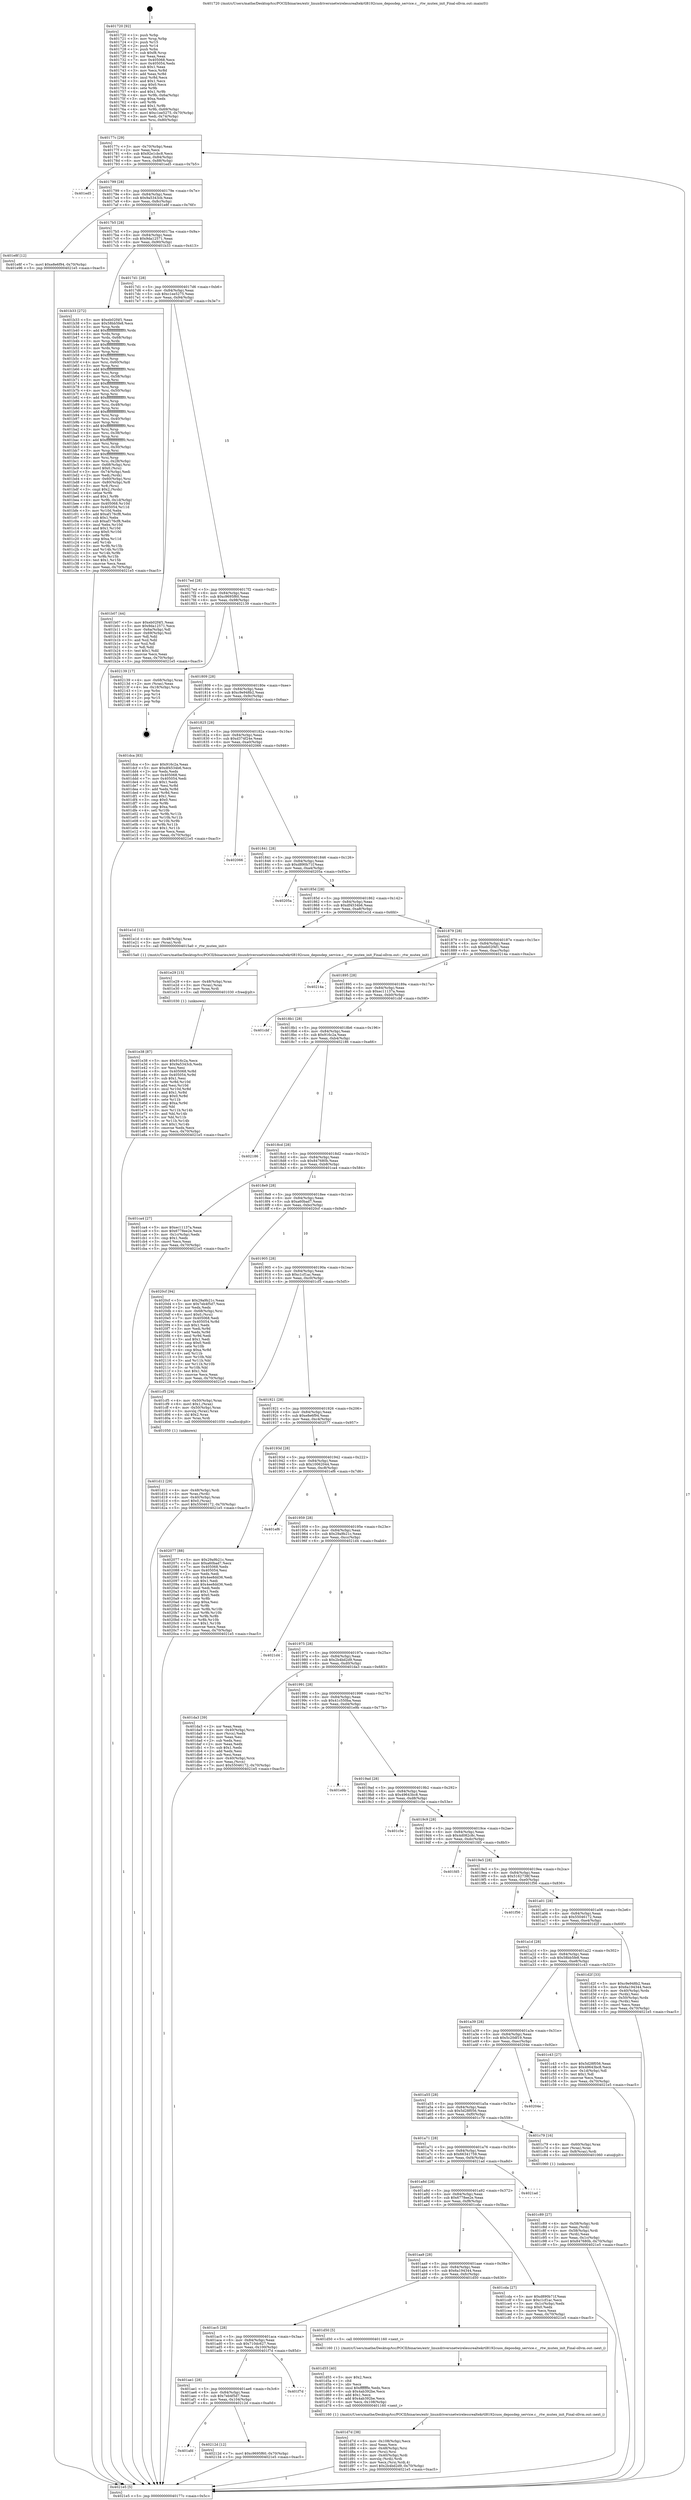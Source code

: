 digraph "0x401720" {
  label = "0x401720 (/mnt/c/Users/mathe/Desktop/tcc/POCII/binaries/extr_linuxdriversnetwirelessrealtekrtl8192cuos_deposdep_service.c__rtw_mutex_init_Final-ollvm.out::main(0))"
  labelloc = "t"
  node[shape=record]

  Entry [label="",width=0.3,height=0.3,shape=circle,fillcolor=black,style=filled]
  "0x40177c" [label="{
     0x40177c [29]\l
     | [instrs]\l
     &nbsp;&nbsp;0x40177c \<+3\>: mov -0x70(%rbp),%eax\l
     &nbsp;&nbsp;0x40177f \<+2\>: mov %eax,%ecx\l
     &nbsp;&nbsp;0x401781 \<+6\>: sub $0x92e1cbc8,%ecx\l
     &nbsp;&nbsp;0x401787 \<+6\>: mov %eax,-0x84(%rbp)\l
     &nbsp;&nbsp;0x40178d \<+6\>: mov %ecx,-0x88(%rbp)\l
     &nbsp;&nbsp;0x401793 \<+6\>: je 0000000000401ed5 \<main+0x7b5\>\l
  }"]
  "0x401ed5" [label="{
     0x401ed5\l
  }", style=dashed]
  "0x401799" [label="{
     0x401799 [28]\l
     | [instrs]\l
     &nbsp;&nbsp;0x401799 \<+5\>: jmp 000000000040179e \<main+0x7e\>\l
     &nbsp;&nbsp;0x40179e \<+6\>: mov -0x84(%rbp),%eax\l
     &nbsp;&nbsp;0x4017a4 \<+5\>: sub $0x9a5343cb,%eax\l
     &nbsp;&nbsp;0x4017a9 \<+6\>: mov %eax,-0x8c(%rbp)\l
     &nbsp;&nbsp;0x4017af \<+6\>: je 0000000000401e8f \<main+0x76f\>\l
  }"]
  Exit [label="",width=0.3,height=0.3,shape=circle,fillcolor=black,style=filled,peripheries=2]
  "0x401e8f" [label="{
     0x401e8f [12]\l
     | [instrs]\l
     &nbsp;&nbsp;0x401e8f \<+7\>: movl $0xe8e6f94,-0x70(%rbp)\l
     &nbsp;&nbsp;0x401e96 \<+5\>: jmp 00000000004021e5 \<main+0xac5\>\l
  }"]
  "0x4017b5" [label="{
     0x4017b5 [28]\l
     | [instrs]\l
     &nbsp;&nbsp;0x4017b5 \<+5\>: jmp 00000000004017ba \<main+0x9a\>\l
     &nbsp;&nbsp;0x4017ba \<+6\>: mov -0x84(%rbp),%eax\l
     &nbsp;&nbsp;0x4017c0 \<+5\>: sub $0x9da12571,%eax\l
     &nbsp;&nbsp;0x4017c5 \<+6\>: mov %eax,-0x90(%rbp)\l
     &nbsp;&nbsp;0x4017cb \<+6\>: je 0000000000401b33 \<main+0x413\>\l
  }"]
  "0x401afd" [label="{
     0x401afd\l
  }", style=dashed]
  "0x401b33" [label="{
     0x401b33 [272]\l
     | [instrs]\l
     &nbsp;&nbsp;0x401b33 \<+5\>: mov $0xeb02f4f1,%eax\l
     &nbsp;&nbsp;0x401b38 \<+5\>: mov $0x58bb5fe8,%ecx\l
     &nbsp;&nbsp;0x401b3d \<+3\>: mov %rsp,%rdx\l
     &nbsp;&nbsp;0x401b40 \<+4\>: add $0xfffffffffffffff0,%rdx\l
     &nbsp;&nbsp;0x401b44 \<+3\>: mov %rdx,%rsp\l
     &nbsp;&nbsp;0x401b47 \<+4\>: mov %rdx,-0x68(%rbp)\l
     &nbsp;&nbsp;0x401b4b \<+3\>: mov %rsp,%rdx\l
     &nbsp;&nbsp;0x401b4e \<+4\>: add $0xfffffffffffffff0,%rdx\l
     &nbsp;&nbsp;0x401b52 \<+3\>: mov %rdx,%rsp\l
     &nbsp;&nbsp;0x401b55 \<+3\>: mov %rsp,%rsi\l
     &nbsp;&nbsp;0x401b58 \<+4\>: add $0xfffffffffffffff0,%rsi\l
     &nbsp;&nbsp;0x401b5c \<+3\>: mov %rsi,%rsp\l
     &nbsp;&nbsp;0x401b5f \<+4\>: mov %rsi,-0x60(%rbp)\l
     &nbsp;&nbsp;0x401b63 \<+3\>: mov %rsp,%rsi\l
     &nbsp;&nbsp;0x401b66 \<+4\>: add $0xfffffffffffffff0,%rsi\l
     &nbsp;&nbsp;0x401b6a \<+3\>: mov %rsi,%rsp\l
     &nbsp;&nbsp;0x401b6d \<+4\>: mov %rsi,-0x58(%rbp)\l
     &nbsp;&nbsp;0x401b71 \<+3\>: mov %rsp,%rsi\l
     &nbsp;&nbsp;0x401b74 \<+4\>: add $0xfffffffffffffff0,%rsi\l
     &nbsp;&nbsp;0x401b78 \<+3\>: mov %rsi,%rsp\l
     &nbsp;&nbsp;0x401b7b \<+4\>: mov %rsi,-0x50(%rbp)\l
     &nbsp;&nbsp;0x401b7f \<+3\>: mov %rsp,%rsi\l
     &nbsp;&nbsp;0x401b82 \<+4\>: add $0xfffffffffffffff0,%rsi\l
     &nbsp;&nbsp;0x401b86 \<+3\>: mov %rsi,%rsp\l
     &nbsp;&nbsp;0x401b89 \<+4\>: mov %rsi,-0x48(%rbp)\l
     &nbsp;&nbsp;0x401b8d \<+3\>: mov %rsp,%rsi\l
     &nbsp;&nbsp;0x401b90 \<+4\>: add $0xfffffffffffffff0,%rsi\l
     &nbsp;&nbsp;0x401b94 \<+3\>: mov %rsi,%rsp\l
     &nbsp;&nbsp;0x401b97 \<+4\>: mov %rsi,-0x40(%rbp)\l
     &nbsp;&nbsp;0x401b9b \<+3\>: mov %rsp,%rsi\l
     &nbsp;&nbsp;0x401b9e \<+4\>: add $0xfffffffffffffff0,%rsi\l
     &nbsp;&nbsp;0x401ba2 \<+3\>: mov %rsi,%rsp\l
     &nbsp;&nbsp;0x401ba5 \<+4\>: mov %rsi,-0x38(%rbp)\l
     &nbsp;&nbsp;0x401ba9 \<+3\>: mov %rsp,%rsi\l
     &nbsp;&nbsp;0x401bac \<+4\>: add $0xfffffffffffffff0,%rsi\l
     &nbsp;&nbsp;0x401bb0 \<+3\>: mov %rsi,%rsp\l
     &nbsp;&nbsp;0x401bb3 \<+4\>: mov %rsi,-0x30(%rbp)\l
     &nbsp;&nbsp;0x401bb7 \<+3\>: mov %rsp,%rsi\l
     &nbsp;&nbsp;0x401bba \<+4\>: add $0xfffffffffffffff0,%rsi\l
     &nbsp;&nbsp;0x401bbe \<+3\>: mov %rsi,%rsp\l
     &nbsp;&nbsp;0x401bc1 \<+4\>: mov %rsi,-0x28(%rbp)\l
     &nbsp;&nbsp;0x401bc5 \<+4\>: mov -0x68(%rbp),%rsi\l
     &nbsp;&nbsp;0x401bc9 \<+6\>: movl $0x0,(%rsi)\l
     &nbsp;&nbsp;0x401bcf \<+3\>: mov -0x74(%rbp),%edi\l
     &nbsp;&nbsp;0x401bd2 \<+2\>: mov %edi,(%rdx)\l
     &nbsp;&nbsp;0x401bd4 \<+4\>: mov -0x60(%rbp),%rsi\l
     &nbsp;&nbsp;0x401bd8 \<+4\>: mov -0x80(%rbp),%r8\l
     &nbsp;&nbsp;0x401bdc \<+3\>: mov %r8,(%rsi)\l
     &nbsp;&nbsp;0x401bdf \<+3\>: cmpl $0x2,(%rdx)\l
     &nbsp;&nbsp;0x401be2 \<+4\>: setne %r9b\l
     &nbsp;&nbsp;0x401be6 \<+4\>: and $0x1,%r9b\l
     &nbsp;&nbsp;0x401bea \<+4\>: mov %r9b,-0x1d(%rbp)\l
     &nbsp;&nbsp;0x401bee \<+8\>: mov 0x405068,%r10d\l
     &nbsp;&nbsp;0x401bf6 \<+8\>: mov 0x405054,%r11d\l
     &nbsp;&nbsp;0x401bfe \<+3\>: mov %r10d,%ebx\l
     &nbsp;&nbsp;0x401c01 \<+6\>: add $0xaf176cf8,%ebx\l
     &nbsp;&nbsp;0x401c07 \<+3\>: sub $0x1,%ebx\l
     &nbsp;&nbsp;0x401c0a \<+6\>: sub $0xaf176cf8,%ebx\l
     &nbsp;&nbsp;0x401c10 \<+4\>: imul %ebx,%r10d\l
     &nbsp;&nbsp;0x401c14 \<+4\>: and $0x1,%r10d\l
     &nbsp;&nbsp;0x401c18 \<+4\>: cmp $0x0,%r10d\l
     &nbsp;&nbsp;0x401c1c \<+4\>: sete %r9b\l
     &nbsp;&nbsp;0x401c20 \<+4\>: cmp $0xa,%r11d\l
     &nbsp;&nbsp;0x401c24 \<+4\>: setl %r14b\l
     &nbsp;&nbsp;0x401c28 \<+3\>: mov %r9b,%r15b\l
     &nbsp;&nbsp;0x401c2b \<+3\>: and %r14b,%r15b\l
     &nbsp;&nbsp;0x401c2e \<+3\>: xor %r14b,%r9b\l
     &nbsp;&nbsp;0x401c31 \<+3\>: or %r9b,%r15b\l
     &nbsp;&nbsp;0x401c34 \<+4\>: test $0x1,%r15b\l
     &nbsp;&nbsp;0x401c38 \<+3\>: cmovne %ecx,%eax\l
     &nbsp;&nbsp;0x401c3b \<+3\>: mov %eax,-0x70(%rbp)\l
     &nbsp;&nbsp;0x401c3e \<+5\>: jmp 00000000004021e5 \<main+0xac5\>\l
  }"]
  "0x4017d1" [label="{
     0x4017d1 [28]\l
     | [instrs]\l
     &nbsp;&nbsp;0x4017d1 \<+5\>: jmp 00000000004017d6 \<main+0xb6\>\l
     &nbsp;&nbsp;0x4017d6 \<+6\>: mov -0x84(%rbp),%eax\l
     &nbsp;&nbsp;0x4017dc \<+5\>: sub $0xc1ee5275,%eax\l
     &nbsp;&nbsp;0x4017e1 \<+6\>: mov %eax,-0x94(%rbp)\l
     &nbsp;&nbsp;0x4017e7 \<+6\>: je 0000000000401b07 \<main+0x3e7\>\l
  }"]
  "0x40212d" [label="{
     0x40212d [12]\l
     | [instrs]\l
     &nbsp;&nbsp;0x40212d \<+7\>: movl $0xc9695f60,-0x70(%rbp)\l
     &nbsp;&nbsp;0x402134 \<+5\>: jmp 00000000004021e5 \<main+0xac5\>\l
  }"]
  "0x401b07" [label="{
     0x401b07 [44]\l
     | [instrs]\l
     &nbsp;&nbsp;0x401b07 \<+5\>: mov $0xeb02f4f1,%eax\l
     &nbsp;&nbsp;0x401b0c \<+5\>: mov $0x9da12571,%ecx\l
     &nbsp;&nbsp;0x401b11 \<+3\>: mov -0x6a(%rbp),%dl\l
     &nbsp;&nbsp;0x401b14 \<+4\>: mov -0x69(%rbp),%sil\l
     &nbsp;&nbsp;0x401b18 \<+3\>: mov %dl,%dil\l
     &nbsp;&nbsp;0x401b1b \<+3\>: and %sil,%dil\l
     &nbsp;&nbsp;0x401b1e \<+3\>: xor %sil,%dl\l
     &nbsp;&nbsp;0x401b21 \<+3\>: or %dl,%dil\l
     &nbsp;&nbsp;0x401b24 \<+4\>: test $0x1,%dil\l
     &nbsp;&nbsp;0x401b28 \<+3\>: cmovne %ecx,%eax\l
     &nbsp;&nbsp;0x401b2b \<+3\>: mov %eax,-0x70(%rbp)\l
     &nbsp;&nbsp;0x401b2e \<+5\>: jmp 00000000004021e5 \<main+0xac5\>\l
  }"]
  "0x4017ed" [label="{
     0x4017ed [28]\l
     | [instrs]\l
     &nbsp;&nbsp;0x4017ed \<+5\>: jmp 00000000004017f2 \<main+0xd2\>\l
     &nbsp;&nbsp;0x4017f2 \<+6\>: mov -0x84(%rbp),%eax\l
     &nbsp;&nbsp;0x4017f8 \<+5\>: sub $0xc9695f60,%eax\l
     &nbsp;&nbsp;0x4017fd \<+6\>: mov %eax,-0x98(%rbp)\l
     &nbsp;&nbsp;0x401803 \<+6\>: je 0000000000402139 \<main+0xa19\>\l
  }"]
  "0x4021e5" [label="{
     0x4021e5 [5]\l
     | [instrs]\l
     &nbsp;&nbsp;0x4021e5 \<+5\>: jmp 000000000040177c \<main+0x5c\>\l
  }"]
  "0x401720" [label="{
     0x401720 [92]\l
     | [instrs]\l
     &nbsp;&nbsp;0x401720 \<+1\>: push %rbp\l
     &nbsp;&nbsp;0x401721 \<+3\>: mov %rsp,%rbp\l
     &nbsp;&nbsp;0x401724 \<+2\>: push %r15\l
     &nbsp;&nbsp;0x401726 \<+2\>: push %r14\l
     &nbsp;&nbsp;0x401728 \<+1\>: push %rbx\l
     &nbsp;&nbsp;0x401729 \<+7\>: sub $0xf8,%rsp\l
     &nbsp;&nbsp;0x401730 \<+2\>: xor %eax,%eax\l
     &nbsp;&nbsp;0x401732 \<+7\>: mov 0x405068,%ecx\l
     &nbsp;&nbsp;0x401739 \<+7\>: mov 0x405054,%edx\l
     &nbsp;&nbsp;0x401740 \<+3\>: sub $0x1,%eax\l
     &nbsp;&nbsp;0x401743 \<+3\>: mov %ecx,%r8d\l
     &nbsp;&nbsp;0x401746 \<+3\>: add %eax,%r8d\l
     &nbsp;&nbsp;0x401749 \<+4\>: imul %r8d,%ecx\l
     &nbsp;&nbsp;0x40174d \<+3\>: and $0x1,%ecx\l
     &nbsp;&nbsp;0x401750 \<+3\>: cmp $0x0,%ecx\l
     &nbsp;&nbsp;0x401753 \<+4\>: sete %r9b\l
     &nbsp;&nbsp;0x401757 \<+4\>: and $0x1,%r9b\l
     &nbsp;&nbsp;0x40175b \<+4\>: mov %r9b,-0x6a(%rbp)\l
     &nbsp;&nbsp;0x40175f \<+3\>: cmp $0xa,%edx\l
     &nbsp;&nbsp;0x401762 \<+4\>: setl %r9b\l
     &nbsp;&nbsp;0x401766 \<+4\>: and $0x1,%r9b\l
     &nbsp;&nbsp;0x40176a \<+4\>: mov %r9b,-0x69(%rbp)\l
     &nbsp;&nbsp;0x40176e \<+7\>: movl $0xc1ee5275,-0x70(%rbp)\l
     &nbsp;&nbsp;0x401775 \<+3\>: mov %edi,-0x74(%rbp)\l
     &nbsp;&nbsp;0x401778 \<+4\>: mov %rsi,-0x80(%rbp)\l
  }"]
  "0x401ae1" [label="{
     0x401ae1 [28]\l
     | [instrs]\l
     &nbsp;&nbsp;0x401ae1 \<+5\>: jmp 0000000000401ae6 \<main+0x3c6\>\l
     &nbsp;&nbsp;0x401ae6 \<+6\>: mov -0x84(%rbp),%eax\l
     &nbsp;&nbsp;0x401aec \<+5\>: sub $0x7eb4f5d7,%eax\l
     &nbsp;&nbsp;0x401af1 \<+6\>: mov %eax,-0x104(%rbp)\l
     &nbsp;&nbsp;0x401af7 \<+6\>: je 000000000040212d \<main+0xa0d\>\l
  }"]
  "0x401f7d" [label="{
     0x401f7d\l
  }", style=dashed]
  "0x402139" [label="{
     0x402139 [17]\l
     | [instrs]\l
     &nbsp;&nbsp;0x402139 \<+4\>: mov -0x68(%rbp),%rax\l
     &nbsp;&nbsp;0x40213d \<+2\>: mov (%rax),%eax\l
     &nbsp;&nbsp;0x40213f \<+4\>: lea -0x18(%rbp),%rsp\l
     &nbsp;&nbsp;0x402143 \<+1\>: pop %rbx\l
     &nbsp;&nbsp;0x402144 \<+2\>: pop %r14\l
     &nbsp;&nbsp;0x402146 \<+2\>: pop %r15\l
     &nbsp;&nbsp;0x402148 \<+1\>: pop %rbp\l
     &nbsp;&nbsp;0x402149 \<+1\>: ret\l
  }"]
  "0x401809" [label="{
     0x401809 [28]\l
     | [instrs]\l
     &nbsp;&nbsp;0x401809 \<+5\>: jmp 000000000040180e \<main+0xee\>\l
     &nbsp;&nbsp;0x40180e \<+6\>: mov -0x84(%rbp),%eax\l
     &nbsp;&nbsp;0x401814 \<+5\>: sub $0xc9e948b2,%eax\l
     &nbsp;&nbsp;0x401819 \<+6\>: mov %eax,-0x9c(%rbp)\l
     &nbsp;&nbsp;0x40181f \<+6\>: je 0000000000401dca \<main+0x6aa\>\l
  }"]
  "0x401e38" [label="{
     0x401e38 [87]\l
     | [instrs]\l
     &nbsp;&nbsp;0x401e38 \<+5\>: mov $0x916c2a,%ecx\l
     &nbsp;&nbsp;0x401e3d \<+5\>: mov $0x9a5343cb,%edx\l
     &nbsp;&nbsp;0x401e42 \<+2\>: xor %esi,%esi\l
     &nbsp;&nbsp;0x401e44 \<+8\>: mov 0x405068,%r8d\l
     &nbsp;&nbsp;0x401e4c \<+8\>: mov 0x405054,%r9d\l
     &nbsp;&nbsp;0x401e54 \<+3\>: sub $0x1,%esi\l
     &nbsp;&nbsp;0x401e57 \<+3\>: mov %r8d,%r10d\l
     &nbsp;&nbsp;0x401e5a \<+3\>: add %esi,%r10d\l
     &nbsp;&nbsp;0x401e5d \<+4\>: imul %r10d,%r8d\l
     &nbsp;&nbsp;0x401e61 \<+4\>: and $0x1,%r8d\l
     &nbsp;&nbsp;0x401e65 \<+4\>: cmp $0x0,%r8d\l
     &nbsp;&nbsp;0x401e69 \<+4\>: sete %r11b\l
     &nbsp;&nbsp;0x401e6d \<+4\>: cmp $0xa,%r9d\l
     &nbsp;&nbsp;0x401e71 \<+3\>: setl %bl\l
     &nbsp;&nbsp;0x401e74 \<+3\>: mov %r11b,%r14b\l
     &nbsp;&nbsp;0x401e77 \<+3\>: and %bl,%r14b\l
     &nbsp;&nbsp;0x401e7a \<+3\>: xor %bl,%r11b\l
     &nbsp;&nbsp;0x401e7d \<+3\>: or %r11b,%r14b\l
     &nbsp;&nbsp;0x401e80 \<+4\>: test $0x1,%r14b\l
     &nbsp;&nbsp;0x401e84 \<+3\>: cmovne %edx,%ecx\l
     &nbsp;&nbsp;0x401e87 \<+3\>: mov %ecx,-0x70(%rbp)\l
     &nbsp;&nbsp;0x401e8a \<+5\>: jmp 00000000004021e5 \<main+0xac5\>\l
  }"]
  "0x401dca" [label="{
     0x401dca [83]\l
     | [instrs]\l
     &nbsp;&nbsp;0x401dca \<+5\>: mov $0x916c2a,%eax\l
     &nbsp;&nbsp;0x401dcf \<+5\>: mov $0xdf4534b6,%ecx\l
     &nbsp;&nbsp;0x401dd4 \<+2\>: xor %edx,%edx\l
     &nbsp;&nbsp;0x401dd6 \<+7\>: mov 0x405068,%esi\l
     &nbsp;&nbsp;0x401ddd \<+7\>: mov 0x405054,%edi\l
     &nbsp;&nbsp;0x401de4 \<+3\>: sub $0x1,%edx\l
     &nbsp;&nbsp;0x401de7 \<+3\>: mov %esi,%r8d\l
     &nbsp;&nbsp;0x401dea \<+3\>: add %edx,%r8d\l
     &nbsp;&nbsp;0x401ded \<+4\>: imul %r8d,%esi\l
     &nbsp;&nbsp;0x401df1 \<+3\>: and $0x1,%esi\l
     &nbsp;&nbsp;0x401df4 \<+3\>: cmp $0x0,%esi\l
     &nbsp;&nbsp;0x401df7 \<+4\>: sete %r9b\l
     &nbsp;&nbsp;0x401dfb \<+3\>: cmp $0xa,%edi\l
     &nbsp;&nbsp;0x401dfe \<+4\>: setl %r10b\l
     &nbsp;&nbsp;0x401e02 \<+3\>: mov %r9b,%r11b\l
     &nbsp;&nbsp;0x401e05 \<+3\>: and %r10b,%r11b\l
     &nbsp;&nbsp;0x401e08 \<+3\>: xor %r10b,%r9b\l
     &nbsp;&nbsp;0x401e0b \<+3\>: or %r9b,%r11b\l
     &nbsp;&nbsp;0x401e0e \<+4\>: test $0x1,%r11b\l
     &nbsp;&nbsp;0x401e12 \<+3\>: cmovne %ecx,%eax\l
     &nbsp;&nbsp;0x401e15 \<+3\>: mov %eax,-0x70(%rbp)\l
     &nbsp;&nbsp;0x401e18 \<+5\>: jmp 00000000004021e5 \<main+0xac5\>\l
  }"]
  "0x401825" [label="{
     0x401825 [28]\l
     | [instrs]\l
     &nbsp;&nbsp;0x401825 \<+5\>: jmp 000000000040182a \<main+0x10a\>\l
     &nbsp;&nbsp;0x40182a \<+6\>: mov -0x84(%rbp),%eax\l
     &nbsp;&nbsp;0x401830 \<+5\>: sub $0xd374f24e,%eax\l
     &nbsp;&nbsp;0x401835 \<+6\>: mov %eax,-0xa0(%rbp)\l
     &nbsp;&nbsp;0x40183b \<+6\>: je 0000000000402066 \<main+0x946\>\l
  }"]
  "0x401e29" [label="{
     0x401e29 [15]\l
     | [instrs]\l
     &nbsp;&nbsp;0x401e29 \<+4\>: mov -0x48(%rbp),%rax\l
     &nbsp;&nbsp;0x401e2d \<+3\>: mov (%rax),%rax\l
     &nbsp;&nbsp;0x401e30 \<+3\>: mov %rax,%rdi\l
     &nbsp;&nbsp;0x401e33 \<+5\>: call 0000000000401030 \<free@plt\>\l
     | [calls]\l
     &nbsp;&nbsp;0x401030 \{1\} (unknown)\l
  }"]
  "0x402066" [label="{
     0x402066\l
  }", style=dashed]
  "0x401841" [label="{
     0x401841 [28]\l
     | [instrs]\l
     &nbsp;&nbsp;0x401841 \<+5\>: jmp 0000000000401846 \<main+0x126\>\l
     &nbsp;&nbsp;0x401846 \<+6\>: mov -0x84(%rbp),%eax\l
     &nbsp;&nbsp;0x40184c \<+5\>: sub $0xd890b71f,%eax\l
     &nbsp;&nbsp;0x401851 \<+6\>: mov %eax,-0xa4(%rbp)\l
     &nbsp;&nbsp;0x401857 \<+6\>: je 000000000040205a \<main+0x93a\>\l
  }"]
  "0x401d7d" [label="{
     0x401d7d [38]\l
     | [instrs]\l
     &nbsp;&nbsp;0x401d7d \<+6\>: mov -0x108(%rbp),%ecx\l
     &nbsp;&nbsp;0x401d83 \<+3\>: imul %eax,%ecx\l
     &nbsp;&nbsp;0x401d86 \<+4\>: mov -0x48(%rbp),%rsi\l
     &nbsp;&nbsp;0x401d8a \<+3\>: mov (%rsi),%rsi\l
     &nbsp;&nbsp;0x401d8d \<+4\>: mov -0x40(%rbp),%rdi\l
     &nbsp;&nbsp;0x401d91 \<+3\>: movslq (%rdi),%rdi\l
     &nbsp;&nbsp;0x401d94 \<+3\>: mov %ecx,(%rsi,%rdi,4)\l
     &nbsp;&nbsp;0x401d97 \<+7\>: movl $0x2b4bd2d9,-0x70(%rbp)\l
     &nbsp;&nbsp;0x401d9e \<+5\>: jmp 00000000004021e5 \<main+0xac5\>\l
  }"]
  "0x40205a" [label="{
     0x40205a\l
  }", style=dashed]
  "0x40185d" [label="{
     0x40185d [28]\l
     | [instrs]\l
     &nbsp;&nbsp;0x40185d \<+5\>: jmp 0000000000401862 \<main+0x142\>\l
     &nbsp;&nbsp;0x401862 \<+6\>: mov -0x84(%rbp),%eax\l
     &nbsp;&nbsp;0x401868 \<+5\>: sub $0xdf4534b6,%eax\l
     &nbsp;&nbsp;0x40186d \<+6\>: mov %eax,-0xa8(%rbp)\l
     &nbsp;&nbsp;0x401873 \<+6\>: je 0000000000401e1d \<main+0x6fd\>\l
  }"]
  "0x401d55" [label="{
     0x401d55 [40]\l
     | [instrs]\l
     &nbsp;&nbsp;0x401d55 \<+5\>: mov $0x2,%ecx\l
     &nbsp;&nbsp;0x401d5a \<+1\>: cltd\l
     &nbsp;&nbsp;0x401d5b \<+2\>: idiv %ecx\l
     &nbsp;&nbsp;0x401d5d \<+6\>: imul $0xfffffffe,%edx,%ecx\l
     &nbsp;&nbsp;0x401d63 \<+6\>: sub $0x4ab392be,%ecx\l
     &nbsp;&nbsp;0x401d69 \<+3\>: add $0x1,%ecx\l
     &nbsp;&nbsp;0x401d6c \<+6\>: add $0x4ab392be,%ecx\l
     &nbsp;&nbsp;0x401d72 \<+6\>: mov %ecx,-0x108(%rbp)\l
     &nbsp;&nbsp;0x401d78 \<+5\>: call 0000000000401160 \<next_i\>\l
     | [calls]\l
     &nbsp;&nbsp;0x401160 \{1\} (/mnt/c/Users/mathe/Desktop/tcc/POCII/binaries/extr_linuxdriversnetwirelessrealtekrtl8192cuos_deposdep_service.c__rtw_mutex_init_Final-ollvm.out::next_i)\l
  }"]
  "0x401e1d" [label="{
     0x401e1d [12]\l
     | [instrs]\l
     &nbsp;&nbsp;0x401e1d \<+4\>: mov -0x48(%rbp),%rax\l
     &nbsp;&nbsp;0x401e21 \<+3\>: mov (%rax),%rdi\l
     &nbsp;&nbsp;0x401e24 \<+5\>: call 00000000004015a0 \<_rtw_mutex_init\>\l
     | [calls]\l
     &nbsp;&nbsp;0x4015a0 \{1\} (/mnt/c/Users/mathe/Desktop/tcc/POCII/binaries/extr_linuxdriversnetwirelessrealtekrtl8192cuos_deposdep_service.c__rtw_mutex_init_Final-ollvm.out::_rtw_mutex_init)\l
  }"]
  "0x401879" [label="{
     0x401879 [28]\l
     | [instrs]\l
     &nbsp;&nbsp;0x401879 \<+5\>: jmp 000000000040187e \<main+0x15e\>\l
     &nbsp;&nbsp;0x40187e \<+6\>: mov -0x84(%rbp),%eax\l
     &nbsp;&nbsp;0x401884 \<+5\>: sub $0xeb02f4f1,%eax\l
     &nbsp;&nbsp;0x401889 \<+6\>: mov %eax,-0xac(%rbp)\l
     &nbsp;&nbsp;0x40188f \<+6\>: je 000000000040214a \<main+0xa2a\>\l
  }"]
  "0x401ac5" [label="{
     0x401ac5 [28]\l
     | [instrs]\l
     &nbsp;&nbsp;0x401ac5 \<+5\>: jmp 0000000000401aca \<main+0x3aa\>\l
     &nbsp;&nbsp;0x401aca \<+6\>: mov -0x84(%rbp),%eax\l
     &nbsp;&nbsp;0x401ad0 \<+5\>: sub $0x710dc627,%eax\l
     &nbsp;&nbsp;0x401ad5 \<+6\>: mov %eax,-0x100(%rbp)\l
     &nbsp;&nbsp;0x401adb \<+6\>: je 0000000000401f7d \<main+0x85d\>\l
  }"]
  "0x40214a" [label="{
     0x40214a\l
  }", style=dashed]
  "0x401895" [label="{
     0x401895 [28]\l
     | [instrs]\l
     &nbsp;&nbsp;0x401895 \<+5\>: jmp 000000000040189a \<main+0x17a\>\l
     &nbsp;&nbsp;0x40189a \<+6\>: mov -0x84(%rbp),%eax\l
     &nbsp;&nbsp;0x4018a0 \<+5\>: sub $0xec11137a,%eax\l
     &nbsp;&nbsp;0x4018a5 \<+6\>: mov %eax,-0xb0(%rbp)\l
     &nbsp;&nbsp;0x4018ab \<+6\>: je 0000000000401cbf \<main+0x59f\>\l
  }"]
  "0x401d50" [label="{
     0x401d50 [5]\l
     | [instrs]\l
     &nbsp;&nbsp;0x401d50 \<+5\>: call 0000000000401160 \<next_i\>\l
     | [calls]\l
     &nbsp;&nbsp;0x401160 \{1\} (/mnt/c/Users/mathe/Desktop/tcc/POCII/binaries/extr_linuxdriversnetwirelessrealtekrtl8192cuos_deposdep_service.c__rtw_mutex_init_Final-ollvm.out::next_i)\l
  }"]
  "0x401cbf" [label="{
     0x401cbf\l
  }", style=dashed]
  "0x4018b1" [label="{
     0x4018b1 [28]\l
     | [instrs]\l
     &nbsp;&nbsp;0x4018b1 \<+5\>: jmp 00000000004018b6 \<main+0x196\>\l
     &nbsp;&nbsp;0x4018b6 \<+6\>: mov -0x84(%rbp),%eax\l
     &nbsp;&nbsp;0x4018bc \<+5\>: sub $0x916c2a,%eax\l
     &nbsp;&nbsp;0x4018c1 \<+6\>: mov %eax,-0xb4(%rbp)\l
     &nbsp;&nbsp;0x4018c7 \<+6\>: je 0000000000402186 \<main+0xa66\>\l
  }"]
  "0x401d12" [label="{
     0x401d12 [29]\l
     | [instrs]\l
     &nbsp;&nbsp;0x401d12 \<+4\>: mov -0x48(%rbp),%rdi\l
     &nbsp;&nbsp;0x401d16 \<+3\>: mov %rax,(%rdi)\l
     &nbsp;&nbsp;0x401d19 \<+4\>: mov -0x40(%rbp),%rax\l
     &nbsp;&nbsp;0x401d1d \<+6\>: movl $0x0,(%rax)\l
     &nbsp;&nbsp;0x401d23 \<+7\>: movl $0x55046172,-0x70(%rbp)\l
     &nbsp;&nbsp;0x401d2a \<+5\>: jmp 00000000004021e5 \<main+0xac5\>\l
  }"]
  "0x402186" [label="{
     0x402186\l
  }", style=dashed]
  "0x4018cd" [label="{
     0x4018cd [28]\l
     | [instrs]\l
     &nbsp;&nbsp;0x4018cd \<+5\>: jmp 00000000004018d2 \<main+0x1b2\>\l
     &nbsp;&nbsp;0x4018d2 \<+6\>: mov -0x84(%rbp),%eax\l
     &nbsp;&nbsp;0x4018d8 \<+5\>: sub $0x847680b,%eax\l
     &nbsp;&nbsp;0x4018dd \<+6\>: mov %eax,-0xb8(%rbp)\l
     &nbsp;&nbsp;0x4018e3 \<+6\>: je 0000000000401ca4 \<main+0x584\>\l
  }"]
  "0x401aa9" [label="{
     0x401aa9 [28]\l
     | [instrs]\l
     &nbsp;&nbsp;0x401aa9 \<+5\>: jmp 0000000000401aae \<main+0x38e\>\l
     &nbsp;&nbsp;0x401aae \<+6\>: mov -0x84(%rbp),%eax\l
     &nbsp;&nbsp;0x401ab4 \<+5\>: sub $0x6a194344,%eax\l
     &nbsp;&nbsp;0x401ab9 \<+6\>: mov %eax,-0xfc(%rbp)\l
     &nbsp;&nbsp;0x401abf \<+6\>: je 0000000000401d50 \<main+0x630\>\l
  }"]
  "0x401ca4" [label="{
     0x401ca4 [27]\l
     | [instrs]\l
     &nbsp;&nbsp;0x401ca4 \<+5\>: mov $0xec11137a,%eax\l
     &nbsp;&nbsp;0x401ca9 \<+5\>: mov $0x6778ee2e,%ecx\l
     &nbsp;&nbsp;0x401cae \<+3\>: mov -0x1c(%rbp),%edx\l
     &nbsp;&nbsp;0x401cb1 \<+3\>: cmp $0x1,%edx\l
     &nbsp;&nbsp;0x401cb4 \<+3\>: cmovl %ecx,%eax\l
     &nbsp;&nbsp;0x401cb7 \<+3\>: mov %eax,-0x70(%rbp)\l
     &nbsp;&nbsp;0x401cba \<+5\>: jmp 00000000004021e5 \<main+0xac5\>\l
  }"]
  "0x4018e9" [label="{
     0x4018e9 [28]\l
     | [instrs]\l
     &nbsp;&nbsp;0x4018e9 \<+5\>: jmp 00000000004018ee \<main+0x1ce\>\l
     &nbsp;&nbsp;0x4018ee \<+6\>: mov -0x84(%rbp),%eax\l
     &nbsp;&nbsp;0x4018f4 \<+5\>: sub $0xa60bad7,%eax\l
     &nbsp;&nbsp;0x4018f9 \<+6\>: mov %eax,-0xbc(%rbp)\l
     &nbsp;&nbsp;0x4018ff \<+6\>: je 00000000004020cf \<main+0x9af\>\l
  }"]
  "0x401cda" [label="{
     0x401cda [27]\l
     | [instrs]\l
     &nbsp;&nbsp;0x401cda \<+5\>: mov $0xd890b71f,%eax\l
     &nbsp;&nbsp;0x401cdf \<+5\>: mov $0xc1cf1ac,%ecx\l
     &nbsp;&nbsp;0x401ce4 \<+3\>: mov -0x1c(%rbp),%edx\l
     &nbsp;&nbsp;0x401ce7 \<+3\>: cmp $0x0,%edx\l
     &nbsp;&nbsp;0x401cea \<+3\>: cmove %ecx,%eax\l
     &nbsp;&nbsp;0x401ced \<+3\>: mov %eax,-0x70(%rbp)\l
     &nbsp;&nbsp;0x401cf0 \<+5\>: jmp 00000000004021e5 \<main+0xac5\>\l
  }"]
  "0x4020cf" [label="{
     0x4020cf [94]\l
     | [instrs]\l
     &nbsp;&nbsp;0x4020cf \<+5\>: mov $0x29a9b21c,%eax\l
     &nbsp;&nbsp;0x4020d4 \<+5\>: mov $0x7eb4f5d7,%ecx\l
     &nbsp;&nbsp;0x4020d9 \<+2\>: xor %edx,%edx\l
     &nbsp;&nbsp;0x4020db \<+4\>: mov -0x68(%rbp),%rsi\l
     &nbsp;&nbsp;0x4020df \<+6\>: movl $0x0,(%rsi)\l
     &nbsp;&nbsp;0x4020e5 \<+7\>: mov 0x405068,%edi\l
     &nbsp;&nbsp;0x4020ec \<+8\>: mov 0x405054,%r8d\l
     &nbsp;&nbsp;0x4020f4 \<+3\>: sub $0x1,%edx\l
     &nbsp;&nbsp;0x4020f7 \<+3\>: mov %edi,%r9d\l
     &nbsp;&nbsp;0x4020fa \<+3\>: add %edx,%r9d\l
     &nbsp;&nbsp;0x4020fd \<+4\>: imul %r9d,%edi\l
     &nbsp;&nbsp;0x402101 \<+3\>: and $0x1,%edi\l
     &nbsp;&nbsp;0x402104 \<+3\>: cmp $0x0,%edi\l
     &nbsp;&nbsp;0x402107 \<+4\>: sete %r10b\l
     &nbsp;&nbsp;0x40210b \<+4\>: cmp $0xa,%r8d\l
     &nbsp;&nbsp;0x40210f \<+4\>: setl %r11b\l
     &nbsp;&nbsp;0x402113 \<+3\>: mov %r10b,%bl\l
     &nbsp;&nbsp;0x402116 \<+3\>: and %r11b,%bl\l
     &nbsp;&nbsp;0x402119 \<+3\>: xor %r11b,%r10b\l
     &nbsp;&nbsp;0x40211c \<+3\>: or %r10b,%bl\l
     &nbsp;&nbsp;0x40211f \<+3\>: test $0x1,%bl\l
     &nbsp;&nbsp;0x402122 \<+3\>: cmovne %ecx,%eax\l
     &nbsp;&nbsp;0x402125 \<+3\>: mov %eax,-0x70(%rbp)\l
     &nbsp;&nbsp;0x402128 \<+5\>: jmp 00000000004021e5 \<main+0xac5\>\l
  }"]
  "0x401905" [label="{
     0x401905 [28]\l
     | [instrs]\l
     &nbsp;&nbsp;0x401905 \<+5\>: jmp 000000000040190a \<main+0x1ea\>\l
     &nbsp;&nbsp;0x40190a \<+6\>: mov -0x84(%rbp),%eax\l
     &nbsp;&nbsp;0x401910 \<+5\>: sub $0xc1cf1ac,%eax\l
     &nbsp;&nbsp;0x401915 \<+6\>: mov %eax,-0xc0(%rbp)\l
     &nbsp;&nbsp;0x40191b \<+6\>: je 0000000000401cf5 \<main+0x5d5\>\l
  }"]
  "0x401a8d" [label="{
     0x401a8d [28]\l
     | [instrs]\l
     &nbsp;&nbsp;0x401a8d \<+5\>: jmp 0000000000401a92 \<main+0x372\>\l
     &nbsp;&nbsp;0x401a92 \<+6\>: mov -0x84(%rbp),%eax\l
     &nbsp;&nbsp;0x401a98 \<+5\>: sub $0x6778ee2e,%eax\l
     &nbsp;&nbsp;0x401a9d \<+6\>: mov %eax,-0xf8(%rbp)\l
     &nbsp;&nbsp;0x401aa3 \<+6\>: je 0000000000401cda \<main+0x5ba\>\l
  }"]
  "0x401cf5" [label="{
     0x401cf5 [29]\l
     | [instrs]\l
     &nbsp;&nbsp;0x401cf5 \<+4\>: mov -0x50(%rbp),%rax\l
     &nbsp;&nbsp;0x401cf9 \<+6\>: movl $0x1,(%rax)\l
     &nbsp;&nbsp;0x401cff \<+4\>: mov -0x50(%rbp),%rax\l
     &nbsp;&nbsp;0x401d03 \<+3\>: movslq (%rax),%rax\l
     &nbsp;&nbsp;0x401d06 \<+4\>: shl $0x2,%rax\l
     &nbsp;&nbsp;0x401d0a \<+3\>: mov %rax,%rdi\l
     &nbsp;&nbsp;0x401d0d \<+5\>: call 0000000000401050 \<malloc@plt\>\l
     | [calls]\l
     &nbsp;&nbsp;0x401050 \{1\} (unknown)\l
  }"]
  "0x401921" [label="{
     0x401921 [28]\l
     | [instrs]\l
     &nbsp;&nbsp;0x401921 \<+5\>: jmp 0000000000401926 \<main+0x206\>\l
     &nbsp;&nbsp;0x401926 \<+6\>: mov -0x84(%rbp),%eax\l
     &nbsp;&nbsp;0x40192c \<+5\>: sub $0xe8e6f94,%eax\l
     &nbsp;&nbsp;0x401931 \<+6\>: mov %eax,-0xc4(%rbp)\l
     &nbsp;&nbsp;0x401937 \<+6\>: je 0000000000402077 \<main+0x957\>\l
  }"]
  "0x4021ad" [label="{
     0x4021ad\l
  }", style=dashed]
  "0x402077" [label="{
     0x402077 [88]\l
     | [instrs]\l
     &nbsp;&nbsp;0x402077 \<+5\>: mov $0x29a9b21c,%eax\l
     &nbsp;&nbsp;0x40207c \<+5\>: mov $0xa60bad7,%ecx\l
     &nbsp;&nbsp;0x402081 \<+7\>: mov 0x405068,%edx\l
     &nbsp;&nbsp;0x402088 \<+7\>: mov 0x405054,%esi\l
     &nbsp;&nbsp;0x40208f \<+2\>: mov %edx,%edi\l
     &nbsp;&nbsp;0x402091 \<+6\>: sub $0x4ee8dd36,%edi\l
     &nbsp;&nbsp;0x402097 \<+3\>: sub $0x1,%edi\l
     &nbsp;&nbsp;0x40209a \<+6\>: add $0x4ee8dd36,%edi\l
     &nbsp;&nbsp;0x4020a0 \<+3\>: imul %edi,%edx\l
     &nbsp;&nbsp;0x4020a3 \<+3\>: and $0x1,%edx\l
     &nbsp;&nbsp;0x4020a6 \<+3\>: cmp $0x0,%edx\l
     &nbsp;&nbsp;0x4020a9 \<+4\>: sete %r8b\l
     &nbsp;&nbsp;0x4020ad \<+3\>: cmp $0xa,%esi\l
     &nbsp;&nbsp;0x4020b0 \<+4\>: setl %r9b\l
     &nbsp;&nbsp;0x4020b4 \<+3\>: mov %r8b,%r10b\l
     &nbsp;&nbsp;0x4020b7 \<+3\>: and %r9b,%r10b\l
     &nbsp;&nbsp;0x4020ba \<+3\>: xor %r9b,%r8b\l
     &nbsp;&nbsp;0x4020bd \<+3\>: or %r8b,%r10b\l
     &nbsp;&nbsp;0x4020c0 \<+4\>: test $0x1,%r10b\l
     &nbsp;&nbsp;0x4020c4 \<+3\>: cmovne %ecx,%eax\l
     &nbsp;&nbsp;0x4020c7 \<+3\>: mov %eax,-0x70(%rbp)\l
     &nbsp;&nbsp;0x4020ca \<+5\>: jmp 00000000004021e5 \<main+0xac5\>\l
  }"]
  "0x40193d" [label="{
     0x40193d [28]\l
     | [instrs]\l
     &nbsp;&nbsp;0x40193d \<+5\>: jmp 0000000000401942 \<main+0x222\>\l
     &nbsp;&nbsp;0x401942 \<+6\>: mov -0x84(%rbp),%eax\l
     &nbsp;&nbsp;0x401948 \<+5\>: sub $0x10062044,%eax\l
     &nbsp;&nbsp;0x40194d \<+6\>: mov %eax,-0xc8(%rbp)\l
     &nbsp;&nbsp;0x401953 \<+6\>: je 0000000000401ef6 \<main+0x7d6\>\l
  }"]
  "0x401c89" [label="{
     0x401c89 [27]\l
     | [instrs]\l
     &nbsp;&nbsp;0x401c89 \<+4\>: mov -0x58(%rbp),%rdi\l
     &nbsp;&nbsp;0x401c8d \<+2\>: mov %eax,(%rdi)\l
     &nbsp;&nbsp;0x401c8f \<+4\>: mov -0x58(%rbp),%rdi\l
     &nbsp;&nbsp;0x401c93 \<+2\>: mov (%rdi),%eax\l
     &nbsp;&nbsp;0x401c95 \<+3\>: mov %eax,-0x1c(%rbp)\l
     &nbsp;&nbsp;0x401c98 \<+7\>: movl $0x847680b,-0x70(%rbp)\l
     &nbsp;&nbsp;0x401c9f \<+5\>: jmp 00000000004021e5 \<main+0xac5\>\l
  }"]
  "0x401ef6" [label="{
     0x401ef6\l
  }", style=dashed]
  "0x401959" [label="{
     0x401959 [28]\l
     | [instrs]\l
     &nbsp;&nbsp;0x401959 \<+5\>: jmp 000000000040195e \<main+0x23e\>\l
     &nbsp;&nbsp;0x40195e \<+6\>: mov -0x84(%rbp),%eax\l
     &nbsp;&nbsp;0x401964 \<+5\>: sub $0x29a9b21c,%eax\l
     &nbsp;&nbsp;0x401969 \<+6\>: mov %eax,-0xcc(%rbp)\l
     &nbsp;&nbsp;0x40196f \<+6\>: je 00000000004021d4 \<main+0xab4\>\l
  }"]
  "0x401a71" [label="{
     0x401a71 [28]\l
     | [instrs]\l
     &nbsp;&nbsp;0x401a71 \<+5\>: jmp 0000000000401a76 \<main+0x356\>\l
     &nbsp;&nbsp;0x401a76 \<+6\>: mov -0x84(%rbp),%eax\l
     &nbsp;&nbsp;0x401a7c \<+5\>: sub $0x66341759,%eax\l
     &nbsp;&nbsp;0x401a81 \<+6\>: mov %eax,-0xf4(%rbp)\l
     &nbsp;&nbsp;0x401a87 \<+6\>: je 00000000004021ad \<main+0xa8d\>\l
  }"]
  "0x4021d4" [label="{
     0x4021d4\l
  }", style=dashed]
  "0x401975" [label="{
     0x401975 [28]\l
     | [instrs]\l
     &nbsp;&nbsp;0x401975 \<+5\>: jmp 000000000040197a \<main+0x25a\>\l
     &nbsp;&nbsp;0x40197a \<+6\>: mov -0x84(%rbp),%eax\l
     &nbsp;&nbsp;0x401980 \<+5\>: sub $0x2b4bd2d9,%eax\l
     &nbsp;&nbsp;0x401985 \<+6\>: mov %eax,-0xd0(%rbp)\l
     &nbsp;&nbsp;0x40198b \<+6\>: je 0000000000401da3 \<main+0x683\>\l
  }"]
  "0x401c79" [label="{
     0x401c79 [16]\l
     | [instrs]\l
     &nbsp;&nbsp;0x401c79 \<+4\>: mov -0x60(%rbp),%rax\l
     &nbsp;&nbsp;0x401c7d \<+3\>: mov (%rax),%rax\l
     &nbsp;&nbsp;0x401c80 \<+4\>: mov 0x8(%rax),%rdi\l
     &nbsp;&nbsp;0x401c84 \<+5\>: call 0000000000401060 \<atoi@plt\>\l
     | [calls]\l
     &nbsp;&nbsp;0x401060 \{1\} (unknown)\l
  }"]
  "0x401da3" [label="{
     0x401da3 [39]\l
     | [instrs]\l
     &nbsp;&nbsp;0x401da3 \<+2\>: xor %eax,%eax\l
     &nbsp;&nbsp;0x401da5 \<+4\>: mov -0x40(%rbp),%rcx\l
     &nbsp;&nbsp;0x401da9 \<+2\>: mov (%rcx),%edx\l
     &nbsp;&nbsp;0x401dab \<+2\>: mov %eax,%esi\l
     &nbsp;&nbsp;0x401dad \<+2\>: sub %edx,%esi\l
     &nbsp;&nbsp;0x401daf \<+2\>: mov %eax,%edx\l
     &nbsp;&nbsp;0x401db1 \<+3\>: sub $0x1,%edx\l
     &nbsp;&nbsp;0x401db4 \<+2\>: add %edx,%esi\l
     &nbsp;&nbsp;0x401db6 \<+2\>: sub %esi,%eax\l
     &nbsp;&nbsp;0x401db8 \<+4\>: mov -0x40(%rbp),%rcx\l
     &nbsp;&nbsp;0x401dbc \<+2\>: mov %eax,(%rcx)\l
     &nbsp;&nbsp;0x401dbe \<+7\>: movl $0x55046172,-0x70(%rbp)\l
     &nbsp;&nbsp;0x401dc5 \<+5\>: jmp 00000000004021e5 \<main+0xac5\>\l
  }"]
  "0x401991" [label="{
     0x401991 [28]\l
     | [instrs]\l
     &nbsp;&nbsp;0x401991 \<+5\>: jmp 0000000000401996 \<main+0x276\>\l
     &nbsp;&nbsp;0x401996 \<+6\>: mov -0x84(%rbp),%eax\l
     &nbsp;&nbsp;0x40199c \<+5\>: sub $0x41c550ba,%eax\l
     &nbsp;&nbsp;0x4019a1 \<+6\>: mov %eax,-0xd4(%rbp)\l
     &nbsp;&nbsp;0x4019a7 \<+6\>: je 0000000000401e9b \<main+0x77b\>\l
  }"]
  "0x401a55" [label="{
     0x401a55 [28]\l
     | [instrs]\l
     &nbsp;&nbsp;0x401a55 \<+5\>: jmp 0000000000401a5a \<main+0x33a\>\l
     &nbsp;&nbsp;0x401a5a \<+6\>: mov -0x84(%rbp),%eax\l
     &nbsp;&nbsp;0x401a60 \<+5\>: sub $0x5d28f056,%eax\l
     &nbsp;&nbsp;0x401a65 \<+6\>: mov %eax,-0xf0(%rbp)\l
     &nbsp;&nbsp;0x401a6b \<+6\>: je 0000000000401c79 \<main+0x559\>\l
  }"]
  "0x401e9b" [label="{
     0x401e9b\l
  }", style=dashed]
  "0x4019ad" [label="{
     0x4019ad [28]\l
     | [instrs]\l
     &nbsp;&nbsp;0x4019ad \<+5\>: jmp 00000000004019b2 \<main+0x292\>\l
     &nbsp;&nbsp;0x4019b2 \<+6\>: mov -0x84(%rbp),%eax\l
     &nbsp;&nbsp;0x4019b8 \<+5\>: sub $0x49643bc8,%eax\l
     &nbsp;&nbsp;0x4019bd \<+6\>: mov %eax,-0xd8(%rbp)\l
     &nbsp;&nbsp;0x4019c3 \<+6\>: je 0000000000401c5e \<main+0x53e\>\l
  }"]
  "0x40204e" [label="{
     0x40204e\l
  }", style=dashed]
  "0x401c5e" [label="{
     0x401c5e\l
  }", style=dashed]
  "0x4019c9" [label="{
     0x4019c9 [28]\l
     | [instrs]\l
     &nbsp;&nbsp;0x4019c9 \<+5\>: jmp 00000000004019ce \<main+0x2ae\>\l
     &nbsp;&nbsp;0x4019ce \<+6\>: mov -0x84(%rbp),%eax\l
     &nbsp;&nbsp;0x4019d4 \<+5\>: sub $0x4d082c8c,%eax\l
     &nbsp;&nbsp;0x4019d9 \<+6\>: mov %eax,-0xdc(%rbp)\l
     &nbsp;&nbsp;0x4019df \<+6\>: je 0000000000401fd5 \<main+0x8b5\>\l
  }"]
  "0x401a39" [label="{
     0x401a39 [28]\l
     | [instrs]\l
     &nbsp;&nbsp;0x401a39 \<+5\>: jmp 0000000000401a3e \<main+0x31e\>\l
     &nbsp;&nbsp;0x401a3e \<+6\>: mov -0x84(%rbp),%eax\l
     &nbsp;&nbsp;0x401a44 \<+5\>: sub $0x5c20df19,%eax\l
     &nbsp;&nbsp;0x401a49 \<+6\>: mov %eax,-0xec(%rbp)\l
     &nbsp;&nbsp;0x401a4f \<+6\>: je 000000000040204e \<main+0x92e\>\l
  }"]
  "0x401fd5" [label="{
     0x401fd5\l
  }", style=dashed]
  "0x4019e5" [label="{
     0x4019e5 [28]\l
     | [instrs]\l
     &nbsp;&nbsp;0x4019e5 \<+5\>: jmp 00000000004019ea \<main+0x2ca\>\l
     &nbsp;&nbsp;0x4019ea \<+6\>: mov -0x84(%rbp),%eax\l
     &nbsp;&nbsp;0x4019f0 \<+5\>: sub $0x5162738f,%eax\l
     &nbsp;&nbsp;0x4019f5 \<+6\>: mov %eax,-0xe0(%rbp)\l
     &nbsp;&nbsp;0x4019fb \<+6\>: je 0000000000401f56 \<main+0x836\>\l
  }"]
  "0x401c43" [label="{
     0x401c43 [27]\l
     | [instrs]\l
     &nbsp;&nbsp;0x401c43 \<+5\>: mov $0x5d28f056,%eax\l
     &nbsp;&nbsp;0x401c48 \<+5\>: mov $0x49643bc8,%ecx\l
     &nbsp;&nbsp;0x401c4d \<+3\>: mov -0x1d(%rbp),%dl\l
     &nbsp;&nbsp;0x401c50 \<+3\>: test $0x1,%dl\l
     &nbsp;&nbsp;0x401c53 \<+3\>: cmovne %ecx,%eax\l
     &nbsp;&nbsp;0x401c56 \<+3\>: mov %eax,-0x70(%rbp)\l
     &nbsp;&nbsp;0x401c59 \<+5\>: jmp 00000000004021e5 \<main+0xac5\>\l
  }"]
  "0x401f56" [label="{
     0x401f56\l
  }", style=dashed]
  "0x401a01" [label="{
     0x401a01 [28]\l
     | [instrs]\l
     &nbsp;&nbsp;0x401a01 \<+5\>: jmp 0000000000401a06 \<main+0x2e6\>\l
     &nbsp;&nbsp;0x401a06 \<+6\>: mov -0x84(%rbp),%eax\l
     &nbsp;&nbsp;0x401a0c \<+5\>: sub $0x55046172,%eax\l
     &nbsp;&nbsp;0x401a11 \<+6\>: mov %eax,-0xe4(%rbp)\l
     &nbsp;&nbsp;0x401a17 \<+6\>: je 0000000000401d2f \<main+0x60f\>\l
  }"]
  "0x401a1d" [label="{
     0x401a1d [28]\l
     | [instrs]\l
     &nbsp;&nbsp;0x401a1d \<+5\>: jmp 0000000000401a22 \<main+0x302\>\l
     &nbsp;&nbsp;0x401a22 \<+6\>: mov -0x84(%rbp),%eax\l
     &nbsp;&nbsp;0x401a28 \<+5\>: sub $0x58bb5fe8,%eax\l
     &nbsp;&nbsp;0x401a2d \<+6\>: mov %eax,-0xe8(%rbp)\l
     &nbsp;&nbsp;0x401a33 \<+6\>: je 0000000000401c43 \<main+0x523\>\l
  }"]
  "0x401d2f" [label="{
     0x401d2f [33]\l
     | [instrs]\l
     &nbsp;&nbsp;0x401d2f \<+5\>: mov $0xc9e948b2,%eax\l
     &nbsp;&nbsp;0x401d34 \<+5\>: mov $0x6a194344,%ecx\l
     &nbsp;&nbsp;0x401d39 \<+4\>: mov -0x40(%rbp),%rdx\l
     &nbsp;&nbsp;0x401d3d \<+2\>: mov (%rdx),%esi\l
     &nbsp;&nbsp;0x401d3f \<+4\>: mov -0x50(%rbp),%rdx\l
     &nbsp;&nbsp;0x401d43 \<+2\>: cmp (%rdx),%esi\l
     &nbsp;&nbsp;0x401d45 \<+3\>: cmovl %ecx,%eax\l
     &nbsp;&nbsp;0x401d48 \<+3\>: mov %eax,-0x70(%rbp)\l
     &nbsp;&nbsp;0x401d4b \<+5\>: jmp 00000000004021e5 \<main+0xac5\>\l
  }"]
  Entry -> "0x401720" [label=" 1"]
  "0x40177c" -> "0x401ed5" [label=" 0"]
  "0x40177c" -> "0x401799" [label=" 18"]
  "0x402139" -> Exit [label=" 1"]
  "0x401799" -> "0x401e8f" [label=" 1"]
  "0x401799" -> "0x4017b5" [label=" 17"]
  "0x40212d" -> "0x4021e5" [label=" 1"]
  "0x4017b5" -> "0x401b33" [label=" 1"]
  "0x4017b5" -> "0x4017d1" [label=" 16"]
  "0x401ae1" -> "0x401afd" [label=" 0"]
  "0x4017d1" -> "0x401b07" [label=" 1"]
  "0x4017d1" -> "0x4017ed" [label=" 15"]
  "0x401b07" -> "0x4021e5" [label=" 1"]
  "0x401720" -> "0x40177c" [label=" 1"]
  "0x4021e5" -> "0x40177c" [label=" 17"]
  "0x401ae1" -> "0x40212d" [label=" 1"]
  "0x401b33" -> "0x4021e5" [label=" 1"]
  "0x401ac5" -> "0x401ae1" [label=" 1"]
  "0x4017ed" -> "0x402139" [label=" 1"]
  "0x4017ed" -> "0x401809" [label=" 14"]
  "0x401ac5" -> "0x401f7d" [label=" 0"]
  "0x401809" -> "0x401dca" [label=" 1"]
  "0x401809" -> "0x401825" [label=" 13"]
  "0x4020cf" -> "0x4021e5" [label=" 1"]
  "0x401825" -> "0x402066" [label=" 0"]
  "0x401825" -> "0x401841" [label=" 13"]
  "0x402077" -> "0x4021e5" [label=" 1"]
  "0x401841" -> "0x40205a" [label=" 0"]
  "0x401841" -> "0x40185d" [label=" 13"]
  "0x401e8f" -> "0x4021e5" [label=" 1"]
  "0x40185d" -> "0x401e1d" [label=" 1"]
  "0x40185d" -> "0x401879" [label=" 12"]
  "0x401e38" -> "0x4021e5" [label=" 1"]
  "0x401879" -> "0x40214a" [label=" 0"]
  "0x401879" -> "0x401895" [label=" 12"]
  "0x401e29" -> "0x401e38" [label=" 1"]
  "0x401895" -> "0x401cbf" [label=" 0"]
  "0x401895" -> "0x4018b1" [label=" 12"]
  "0x401e1d" -> "0x401e29" [label=" 1"]
  "0x4018b1" -> "0x402186" [label=" 0"]
  "0x4018b1" -> "0x4018cd" [label=" 12"]
  "0x401da3" -> "0x4021e5" [label=" 1"]
  "0x4018cd" -> "0x401ca4" [label=" 1"]
  "0x4018cd" -> "0x4018e9" [label=" 11"]
  "0x401d7d" -> "0x4021e5" [label=" 1"]
  "0x4018e9" -> "0x4020cf" [label=" 1"]
  "0x4018e9" -> "0x401905" [label=" 10"]
  "0x401d55" -> "0x401d7d" [label=" 1"]
  "0x401905" -> "0x401cf5" [label=" 1"]
  "0x401905" -> "0x401921" [label=" 9"]
  "0x401aa9" -> "0x401ac5" [label=" 1"]
  "0x401921" -> "0x402077" [label=" 1"]
  "0x401921" -> "0x40193d" [label=" 8"]
  "0x401aa9" -> "0x401d50" [label=" 1"]
  "0x40193d" -> "0x401ef6" [label=" 0"]
  "0x40193d" -> "0x401959" [label=" 8"]
  "0x401d2f" -> "0x4021e5" [label=" 2"]
  "0x401959" -> "0x4021d4" [label=" 0"]
  "0x401959" -> "0x401975" [label=" 8"]
  "0x401d12" -> "0x4021e5" [label=" 1"]
  "0x401975" -> "0x401da3" [label=" 1"]
  "0x401975" -> "0x401991" [label=" 7"]
  "0x401cf5" -> "0x401d12" [label=" 1"]
  "0x401991" -> "0x401e9b" [label=" 0"]
  "0x401991" -> "0x4019ad" [label=" 7"]
  "0x401a8d" -> "0x401aa9" [label=" 2"]
  "0x4019ad" -> "0x401c5e" [label=" 0"]
  "0x4019ad" -> "0x4019c9" [label=" 7"]
  "0x401a8d" -> "0x401cda" [label=" 1"]
  "0x4019c9" -> "0x401fd5" [label=" 0"]
  "0x4019c9" -> "0x4019e5" [label=" 7"]
  "0x401a71" -> "0x401a8d" [label=" 3"]
  "0x4019e5" -> "0x401f56" [label=" 0"]
  "0x4019e5" -> "0x401a01" [label=" 7"]
  "0x401a71" -> "0x4021ad" [label=" 0"]
  "0x401a01" -> "0x401d2f" [label=" 2"]
  "0x401a01" -> "0x401a1d" [label=" 5"]
  "0x401dca" -> "0x4021e5" [label=" 1"]
  "0x401a1d" -> "0x401c43" [label=" 1"]
  "0x401a1d" -> "0x401a39" [label=" 4"]
  "0x401c43" -> "0x4021e5" [label=" 1"]
  "0x401d50" -> "0x401d55" [label=" 1"]
  "0x401a39" -> "0x40204e" [label=" 0"]
  "0x401a39" -> "0x401a55" [label=" 4"]
  "0x401cda" -> "0x4021e5" [label=" 1"]
  "0x401a55" -> "0x401c79" [label=" 1"]
  "0x401a55" -> "0x401a71" [label=" 3"]
  "0x401c79" -> "0x401c89" [label=" 1"]
  "0x401c89" -> "0x4021e5" [label=" 1"]
  "0x401ca4" -> "0x4021e5" [label=" 1"]
}
